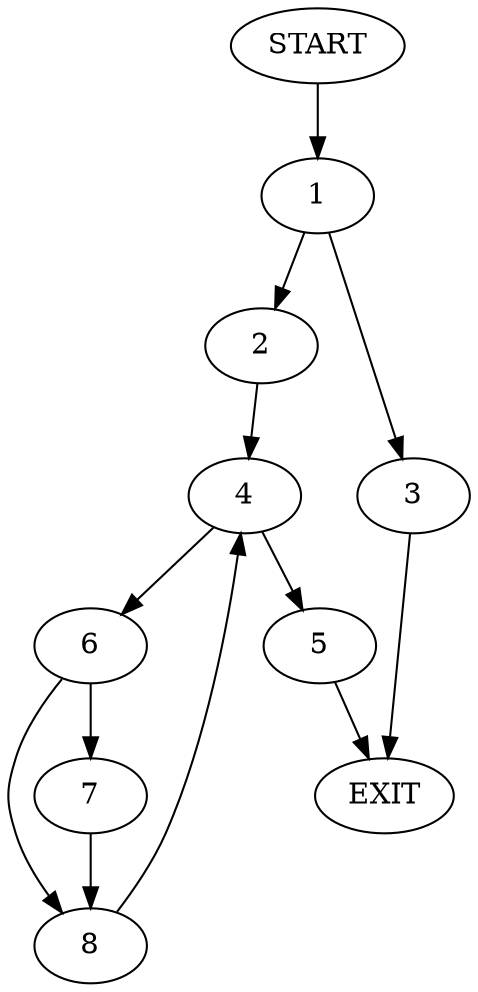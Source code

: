 digraph {
0 [label="START"]
9 [label="EXIT"]
0 -> 1
1 -> 2
1 -> 3
3 -> 9
2 -> 4
4 -> 5
4 -> 6
6 -> 7
6 -> 8
5 -> 9
7 -> 8
8 -> 4
}
